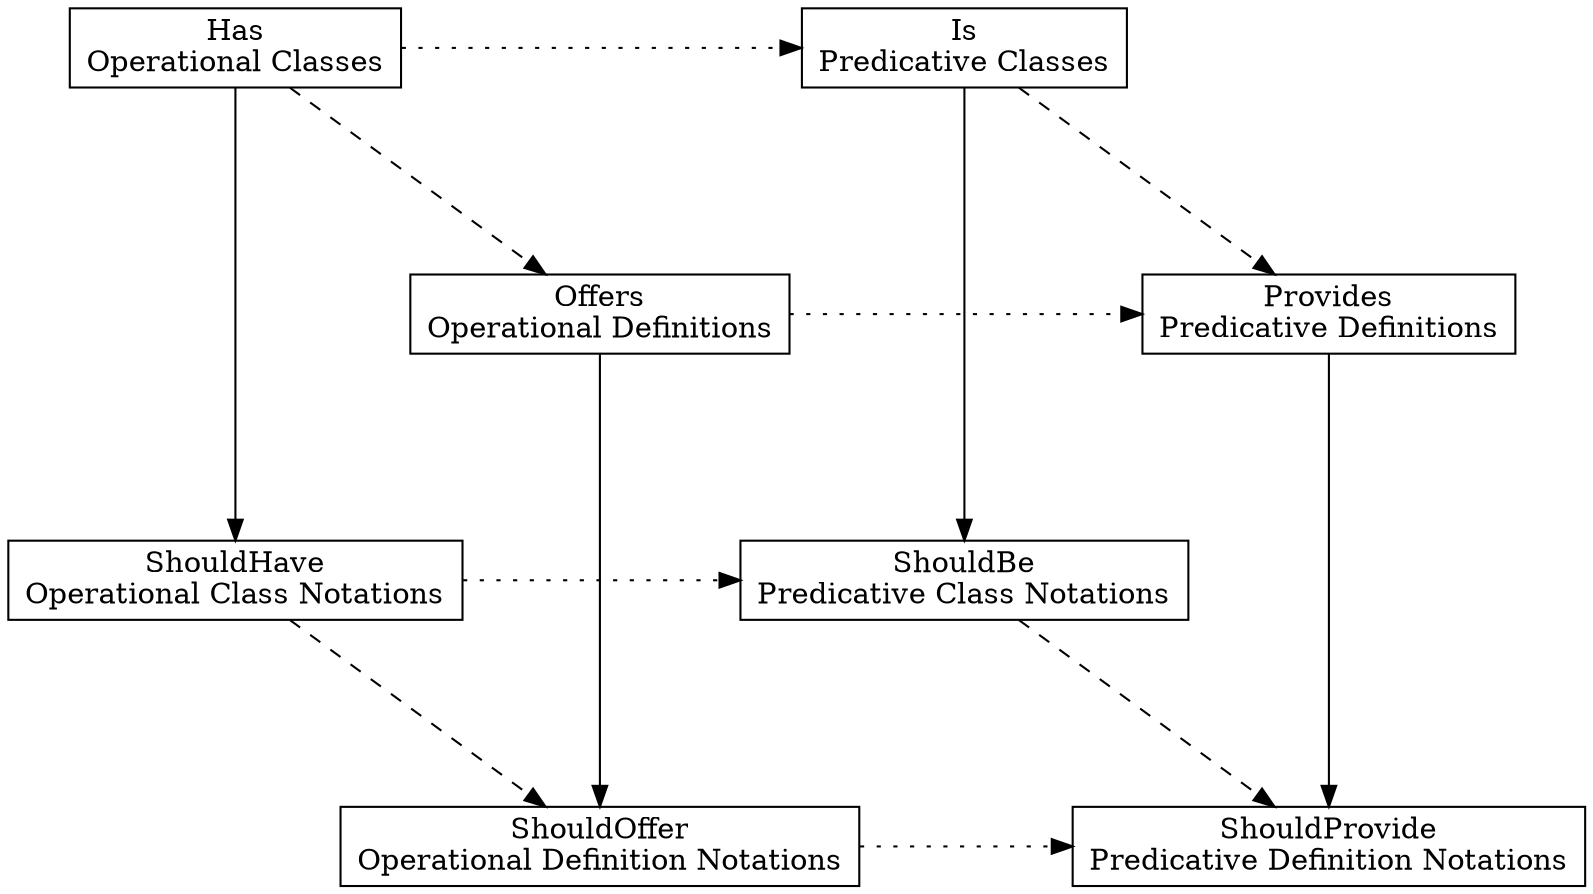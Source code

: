 digraph what {
  graph [layout = neato, overlap = false, ratio = 0.5]

  node [shape = box]

  OC [label = "Has\nOperational Classes", pos = "-1, 0!"]
  OCN [label = "ShouldHave\nOperational Class Notations", pos = "-1, -2!"]
  OD [label = "Offers\nOperational Definitions", pos = "0, -1!"]
  ODN [label = "ShouldOffer\nOperational Definition Notations", pos = "0, -3!"]
  PC [label = "Is\nPredicative Classes", pos = "1, 0!"]
  PCN [label = "ShouldBe\nPredicative Class Notations", pos = "1, -2!"]
  PD [label = "Provides\nPredicative Definitions", pos = "2, -1!"]
  PDN [label = "ShouldProvide\nPredicative Definition Notations", pos = "2, -3!"]

  edge [style = solid]

  OC -> OCN
  OD -> ODN
  PC -> PCN
  PD -> PDN

  edge [style = dashed]

  OC -> OD
  OCN -> ODN
  PC -> PD
  PCN -> PDN

  edge [style = dotted]

  OC -> PC
  OCN -> PCN
  OD -> PD
  ODN -> PDN
}
